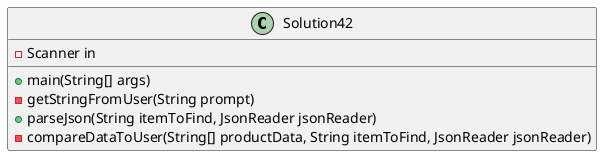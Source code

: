 @startuml
'https://plantuml.com/class-diagram

class Solution42 {
-Scanner in
+main(String[] args)
-getStringFromUser(String prompt)
+parseJson(String itemToFind, JsonReader jsonReader)
-compareDataToUser(String[] productData, String itemToFind, JsonReader jsonReader)
}


@enduml